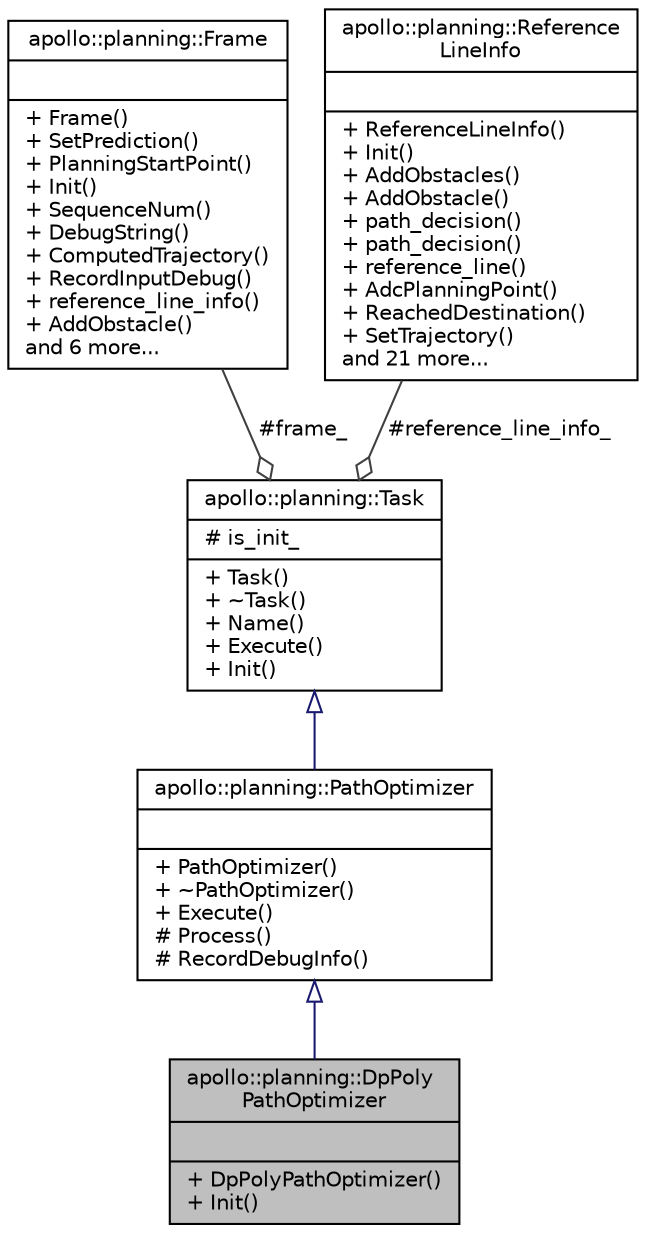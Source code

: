 digraph "apollo::planning::DpPolyPathOptimizer"
{
  edge [fontname="Helvetica",fontsize="10",labelfontname="Helvetica",labelfontsize="10"];
  node [fontname="Helvetica",fontsize="10",shape=record];
  Node1 [label="{apollo::planning::DpPoly\lPathOptimizer\n||+ DpPolyPathOptimizer()\l+ Init()\l}",height=0.2,width=0.4,color="black", fillcolor="grey75", style="filled" fontcolor="black"];
  Node2 -> Node1 [dir="back",color="midnightblue",fontsize="10",style="solid",arrowtail="onormal",fontname="Helvetica"];
  Node2 [label="{apollo::planning::PathOptimizer\n||+ PathOptimizer()\l+ ~PathOptimizer()\l+ Execute()\l# Process()\l# RecordDebugInfo()\l}",height=0.2,width=0.4,color="black", fillcolor="white", style="filled",URL="$classapollo_1_1planning_1_1PathOptimizer.html"];
  Node3 -> Node2 [dir="back",color="midnightblue",fontsize="10",style="solid",arrowtail="onormal",fontname="Helvetica"];
  Node3 [label="{apollo::planning::Task\n|# is_init_\l|+ Task()\l+ ~Task()\l+ Name()\l+ Execute()\l+ Init()\l}",height=0.2,width=0.4,color="black", fillcolor="white", style="filled",URL="$classapollo_1_1planning_1_1Task.html"];
  Node4 -> Node3 [color="grey25",fontsize="10",style="solid",label=" #frame_" ,arrowhead="odiamond",fontname="Helvetica"];
  Node4 [label="{apollo::planning::Frame\n||+ Frame()\l+ SetPrediction()\l+ PlanningStartPoint()\l+ Init()\l+ SequenceNum()\l+ DebugString()\l+ ComputedTrajectory()\l+ RecordInputDebug()\l+ reference_line_info()\l+ AddObstacle()\land 6 more...\l}",height=0.2,width=0.4,color="black", fillcolor="white", style="filled",URL="$classapollo_1_1planning_1_1Frame.html"];
  Node5 -> Node3 [color="grey25",fontsize="10",style="solid",label=" #reference_line_info_" ,arrowhead="odiamond",fontname="Helvetica"];
  Node5 [label="{apollo::planning::Reference\lLineInfo\n||+ ReferenceLineInfo()\l+ Init()\l+ AddObstacles()\l+ AddObstacle()\l+ path_decision()\l+ path_decision()\l+ reference_line()\l+ AdcPlanningPoint()\l+ ReachedDestination()\l+ SetTrajectory()\land 21 more...\l}",height=0.2,width=0.4,color="black", fillcolor="white", style="filled",URL="$classapollo_1_1planning_1_1ReferenceLineInfo.html"];
}
